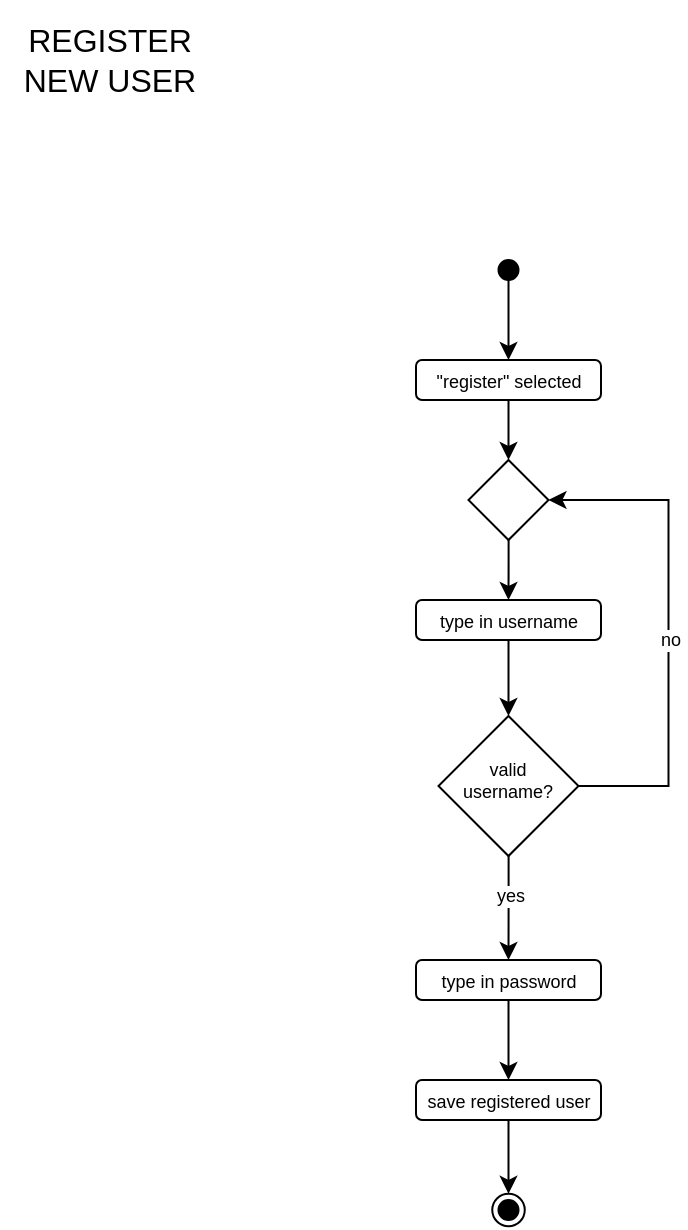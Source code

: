<mxfile version="20.1.1" type="device"><diagram id="C5RBs43oDa-KdzZeNtuy" name="Page-1"><mxGraphModel dx="1422" dy="697" grid="1" gridSize="10" guides="1" tooltips="1" connect="1" arrows="1" fold="1" page="1" pageScale="1" pageWidth="583" pageHeight="827" math="0" shadow="0"><root><mxCell id="WIyWlLk6GJQsqaUBKTNV-0"/><mxCell id="WIyWlLk6GJQsqaUBKTNV-1" parent="WIyWlLk6GJQsqaUBKTNV-0"/><mxCell id="zZRG_H510lqc9e39NJsr-5" style="edgeStyle=orthogonalEdgeStyle;rounded=0;orthogonalLoop=1;jettySize=auto;html=1;entryX=0.5;entryY=0;entryDx=0;entryDy=0;fontSize=14;" parent="WIyWlLk6GJQsqaUBKTNV-1" source="zZRG_H510lqc9e39NJsr-0" target="zZRG_H510lqc9e39NJsr-25" edge="1"><mxGeometry relative="1" as="geometry"/></mxCell><mxCell id="zZRG_H510lqc9e39NJsr-0" value="" style="ellipse;whiteSpace=wrap;html=1;aspect=fixed;fillColor=#000000;" parent="WIyWlLk6GJQsqaUBKTNV-1" vertex="1"><mxGeometry x="269.25" y="160" width="10" height="10" as="geometry"/></mxCell><mxCell id="zZRG_H510lqc9e39NJsr-1" value="&lt;font style=&quot;font-size: 16px;&quot;&gt;REGISTER NEW USER&lt;/font&gt;" style="text;html=1;strokeColor=none;fillColor=none;align=center;verticalAlign=middle;whiteSpace=wrap;rounded=0;" parent="WIyWlLk6GJQsqaUBKTNV-1" vertex="1"><mxGeometry x="20" y="30" width="110" height="60" as="geometry"/></mxCell><mxCell id="zZRG_H510lqc9e39NJsr-10" style="edgeStyle=orthogonalEdgeStyle;rounded=0;orthogonalLoop=1;jettySize=auto;html=1;entryX=0.5;entryY=0;entryDx=0;entryDy=0;fontSize=9;" parent="WIyWlLk6GJQsqaUBKTNV-1" source="zZRG_H510lqc9e39NJsr-3" target="zZRG_H510lqc9e39NJsr-8" edge="1"><mxGeometry relative="1" as="geometry"/></mxCell><mxCell id="zZRG_H510lqc9e39NJsr-3" value="&lt;font style=&quot;font-size: 9px;&quot;&gt;type in username&lt;/font&gt;" style="rounded=1;whiteSpace=wrap;html=1;fillColor=none;" parent="WIyWlLk6GJQsqaUBKTNV-1" vertex="1"><mxGeometry x="228" y="330" width="92.5" height="20" as="geometry"/></mxCell><mxCell id="zZRG_H510lqc9e39NJsr-6" style="edgeStyle=orthogonalEdgeStyle;rounded=0;orthogonalLoop=1;jettySize=auto;html=1;entryX=0.5;entryY=0;entryDx=0;entryDy=0;fontSize=14;" parent="WIyWlLk6GJQsqaUBKTNV-1" source="zZRG_H510lqc9e39NJsr-4" target="zZRG_H510lqc9e39NJsr-3" edge="1"><mxGeometry relative="1" as="geometry"/></mxCell><mxCell id="zZRG_H510lqc9e39NJsr-4" value="" style="rhombus;whiteSpace=wrap;html=1;fontSize=14;fillColor=none;" parent="WIyWlLk6GJQsqaUBKTNV-1" vertex="1"><mxGeometry x="254.25" y="260" width="40" height="40" as="geometry"/></mxCell><mxCell id="zZRG_H510lqc9e39NJsr-11" style="edgeStyle=orthogonalEdgeStyle;rounded=0;orthogonalLoop=1;jettySize=auto;html=1;exitX=1;exitY=0.5;exitDx=0;exitDy=0;entryX=1;entryY=0.5;entryDx=0;entryDy=0;fontSize=9;" parent="WIyWlLk6GJQsqaUBKTNV-1" source="zZRG_H510lqc9e39NJsr-8" target="zZRG_H510lqc9e39NJsr-4" edge="1"><mxGeometry relative="1" as="geometry"><Array as="points"><mxPoint x="354.25" y="423"/><mxPoint x="354.25" y="280"/></Array></mxGeometry></mxCell><mxCell id="zZRG_H510lqc9e39NJsr-12" value="no" style="edgeLabel;html=1;align=center;verticalAlign=middle;resizable=0;points=[];fontSize=9;" parent="zZRG_H510lqc9e39NJsr-11" vertex="1" connectable="0"><mxGeometry x="0.033" relative="1" as="geometry"><mxPoint y="10" as="offset"/></mxGeometry></mxCell><mxCell id="zZRG_H510lqc9e39NJsr-14" style="edgeStyle=orthogonalEdgeStyle;rounded=0;orthogonalLoop=1;jettySize=auto;html=1;entryX=0.5;entryY=0;entryDx=0;entryDy=0;fontSize=9;" parent="WIyWlLk6GJQsqaUBKTNV-1" source="zZRG_H510lqc9e39NJsr-8" target="zZRG_H510lqc9e39NJsr-15" edge="1"><mxGeometry relative="1" as="geometry"><mxPoint x="274.25" y="480" as="targetPoint"/><Array as="points"><mxPoint x="274.25" y="480"/><mxPoint x="274.25" y="480"/></Array></mxGeometry></mxCell><mxCell id="zZRG_H510lqc9e39NJsr-19" value="yes" style="edgeLabel;html=1;align=center;verticalAlign=middle;resizable=0;points=[];fontSize=9;" parent="zZRG_H510lqc9e39NJsr-14" vertex="1" connectable="0"><mxGeometry x="-0.236" relative="1" as="geometry"><mxPoint as="offset"/></mxGeometry></mxCell><mxCell id="zZRG_H510lqc9e39NJsr-8" value="" style="rhombus;whiteSpace=wrap;html=1;fontSize=14;fillColor=none;horizontal=1;verticalAlign=middle;" parent="WIyWlLk6GJQsqaUBKTNV-1" vertex="1"><mxGeometry x="239.25" y="388" width="70" height="70" as="geometry"/></mxCell><mxCell id="zZRG_H510lqc9e39NJsr-9" value="valid username?" style="text;html=1;strokeColor=none;fillColor=none;align=center;verticalAlign=middle;whiteSpace=wrap;rounded=0;fontSize=9;" parent="WIyWlLk6GJQsqaUBKTNV-1" vertex="1"><mxGeometry x="244.25" y="405" width="60" height="30" as="geometry"/></mxCell><mxCell id="zZRG_H510lqc9e39NJsr-21" style="edgeStyle=orthogonalEdgeStyle;rounded=0;orthogonalLoop=1;jettySize=auto;html=1;entryX=0.5;entryY=0;entryDx=0;entryDy=0;fontSize=9;" parent="WIyWlLk6GJQsqaUBKTNV-1" source="zZRG_H510lqc9e39NJsr-15" target="zZRG_H510lqc9e39NJsr-20" edge="1"><mxGeometry relative="1" as="geometry"/></mxCell><mxCell id="zZRG_H510lqc9e39NJsr-15" value="&lt;font style=&quot;font-size: 9px;&quot;&gt;type in password&lt;/font&gt;" style="rounded=1;whiteSpace=wrap;html=1;fillColor=none;" parent="WIyWlLk6GJQsqaUBKTNV-1" vertex="1"><mxGeometry x="228" y="510" width="92.5" height="20" as="geometry"/></mxCell><mxCell id="zZRG_H510lqc9e39NJsr-24" style="edgeStyle=orthogonalEdgeStyle;rounded=0;orthogonalLoop=1;jettySize=auto;html=1;entryX=0.5;entryY=0;entryDx=0;entryDy=0;fontSize=9;" parent="WIyWlLk6GJQsqaUBKTNV-1" source="zZRG_H510lqc9e39NJsr-20" target="zZRG_H510lqc9e39NJsr-23" edge="1"><mxGeometry relative="1" as="geometry"/></mxCell><mxCell id="zZRG_H510lqc9e39NJsr-20" value="&lt;font style=&quot;font-size: 9px;&quot;&gt;save registered user&lt;/font&gt;" style="rounded=1;whiteSpace=wrap;html=1;fillColor=none;" parent="WIyWlLk6GJQsqaUBKTNV-1" vertex="1"><mxGeometry x="228" y="570" width="92.5" height="20" as="geometry"/></mxCell><mxCell id="zZRG_H510lqc9e39NJsr-22" value="" style="ellipse;whiteSpace=wrap;html=1;aspect=fixed;fillColor=#000000;" parent="WIyWlLk6GJQsqaUBKTNV-1" vertex="1"><mxGeometry x="269.25" y="630" width="10" height="10" as="geometry"/></mxCell><mxCell id="zZRG_H510lqc9e39NJsr-23" value="" style="ellipse;whiteSpace=wrap;html=1;aspect=fixed;fontSize=9;fillColor=none;" parent="WIyWlLk6GJQsqaUBKTNV-1" vertex="1"><mxGeometry x="266.13" y="626.88" width="16.25" height="16.25" as="geometry"/></mxCell><mxCell id="zZRG_H510lqc9e39NJsr-26" style="edgeStyle=orthogonalEdgeStyle;rounded=0;orthogonalLoop=1;jettySize=auto;html=1;entryX=0.5;entryY=0;entryDx=0;entryDy=0;fontSize=9;" parent="WIyWlLk6GJQsqaUBKTNV-1" source="zZRG_H510lqc9e39NJsr-25" target="zZRG_H510lqc9e39NJsr-4" edge="1"><mxGeometry relative="1" as="geometry"/></mxCell><mxCell id="zZRG_H510lqc9e39NJsr-25" value="&lt;font style=&quot;font-size: 9px;&quot;&gt;&quot;register&quot; selected&lt;/font&gt;" style="rounded=1;whiteSpace=wrap;html=1;fillColor=none;" parent="WIyWlLk6GJQsqaUBKTNV-1" vertex="1"><mxGeometry x="228" y="210" width="92.5" height="20" as="geometry"/></mxCell></root></mxGraphModel></diagram></mxfile>